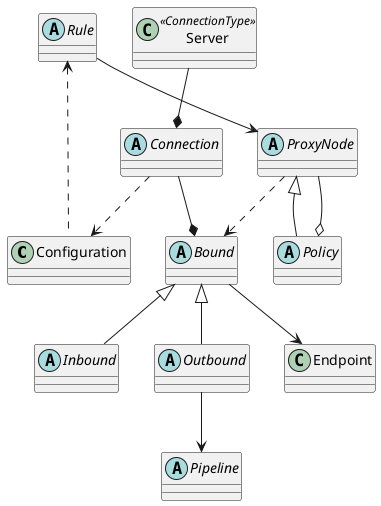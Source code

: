 @startuml
class Configuration
abstract Rule
abstract ProxyNode
abstract Policy extends ProxyNode
abstract Bound
abstract Inbound extends Bound
abstract Outbound extends Bound
abstract Pipeline
abstract Connection
class Endpoint
class Server<<ConnectionType>>

Server --* Connection
Rule --> ProxyNode
ProxyNode --o Policy
ProxyNode ..> Bound
Bound --> Endpoint
Connection --* Bound
Connection ..> Configuration
Configuration .u.> Rule
Outbound --> Pipeline
@enduml

@startuml
actor User
frame Laptop{
    boundary Browser
    node ProxyServer {
        component Inbound
        component Outbound
    }
}
cloud Internet{
    boundary RemoteProxyServer
    entity Baidu
    entity Youtube
}

User -r- Browser
Browser -- Inbound
Inbound -- Outbound
Outbound -d- RemoteProxyServer
Outbound -r- Baidu
RemoteProxyServer -- Youtube
@enduml